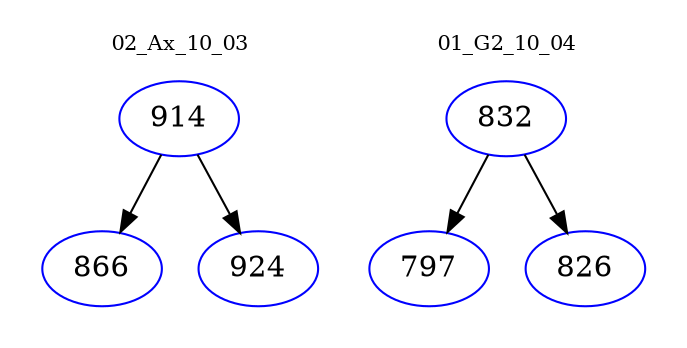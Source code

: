 digraph{
subgraph cluster_0 {
color = white
label = "02_Ax_10_03";
fontsize=10;
T0_914 [label="914", color="blue"]
T0_914 -> T0_866 [color="black"]
T0_866 [label="866", color="blue"]
T0_914 -> T0_924 [color="black"]
T0_924 [label="924", color="blue"]
}
subgraph cluster_1 {
color = white
label = "01_G2_10_04";
fontsize=10;
T1_832 [label="832", color="blue"]
T1_832 -> T1_797 [color="black"]
T1_797 [label="797", color="blue"]
T1_832 -> T1_826 [color="black"]
T1_826 [label="826", color="blue"]
}
}
